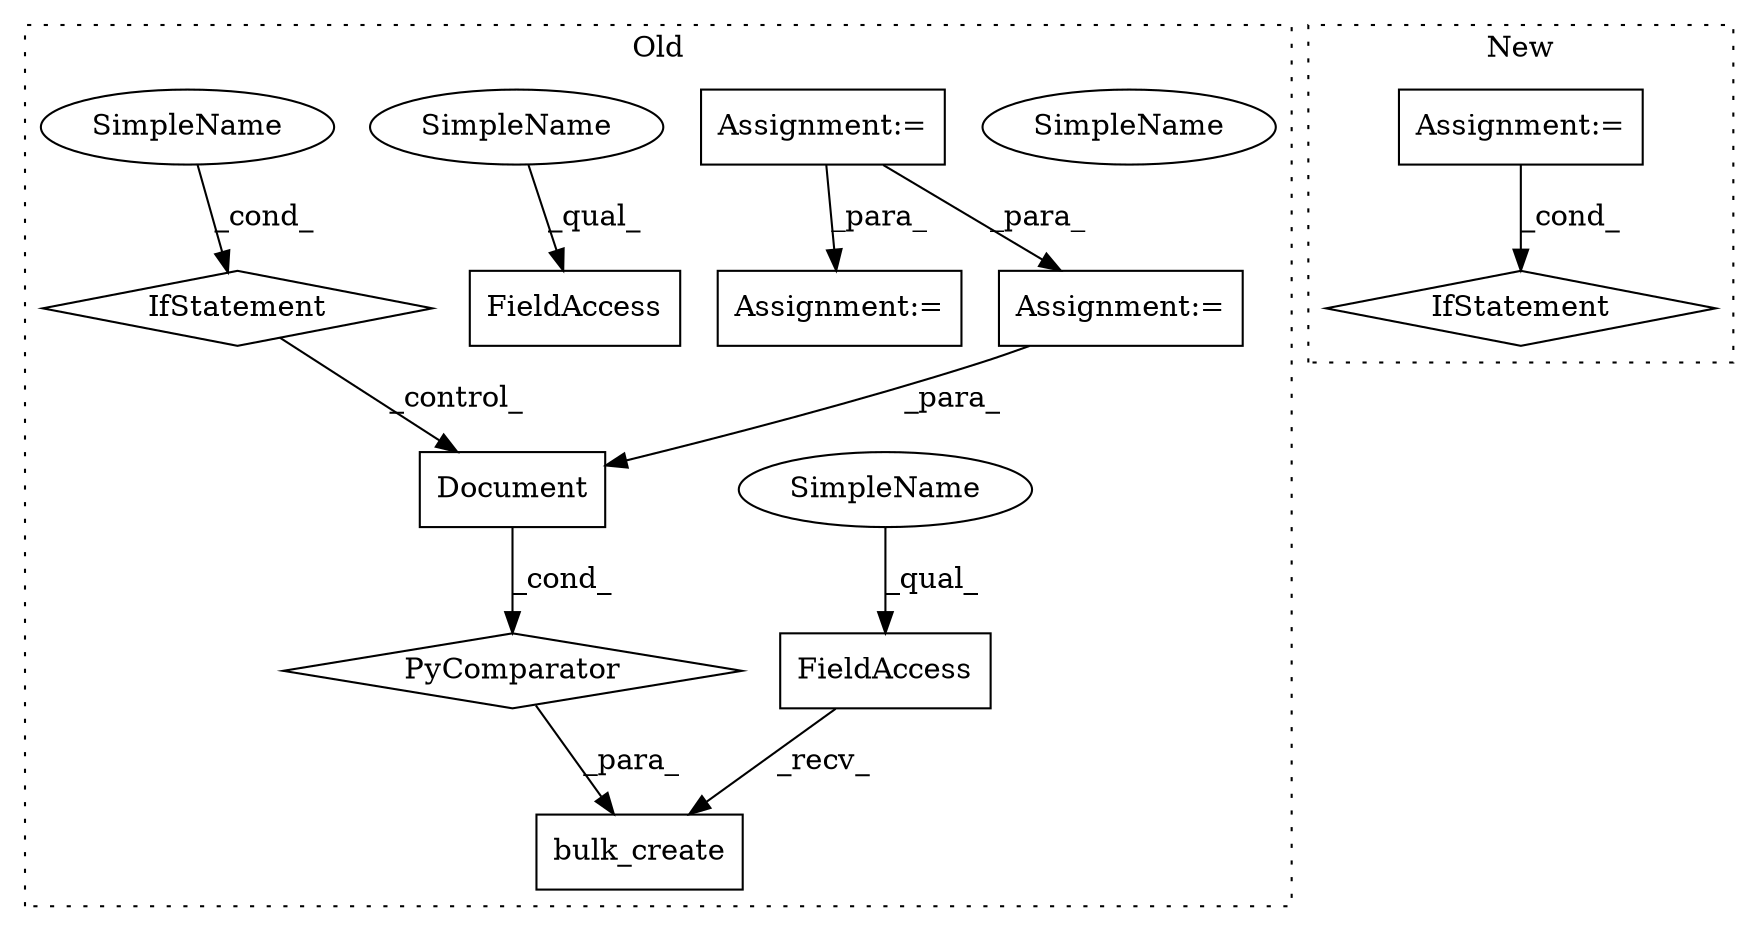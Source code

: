 digraph G {
subgraph cluster0 {
1 [label="bulk_create" a="32" s="2364,2539" l="29,-5" shape="box"];
3 [label="Document" a="32" s="2393,2422" l="9,1" shape="box"];
4 [label="FieldAccess" a="22" s="2347" l="16" shape="box"];
5 [label="IfStatement" a="25" s="2503" l="28" shape="diamond"];
6 [label="SimpleName" a="42" s="2526" l="5" shape="ellipse"];
7 [label="PyComparator" a="113" s="2503" l="28" shape="diamond"];
8 [label="FieldAccess" a="22" s="2604" l="16" shape="box"];
10 [label="Assignment:=" a="7" s="2224" l="1" shape="box"];
11 [label="Assignment:=" a="7" s="2570" l="1" shape="box"];
12 [label="Assignment:=" a="7" s="2503" l="28" shape="box"];
13 [label="SimpleName" a="42" s="2604" l="8" shape="ellipse"];
14 [label="SimpleName" a="42" s="2347" l="8" shape="ellipse"];
15 [label="SimpleName" a="42" s="2526" l="5" shape="ellipse"];
label = "Old";
style="dotted";
}
subgraph cluster1 {
2 [label="IfStatement" a="25" s="5278,5288" l="4,2" shape="diamond"];
9 [label="Assignment:=" a="7" s="5014" l="1" shape="box"];
label = "New";
style="dotted";
}
3 -> 7 [label="_cond_"];
4 -> 1 [label="_recv_"];
5 -> 3 [label="_control_"];
7 -> 1 [label="_para_"];
9 -> 2 [label="_cond_"];
10 -> 12 [label="_para_"];
10 -> 11 [label="_para_"];
12 -> 3 [label="_para_"];
13 -> 8 [label="_qual_"];
14 -> 4 [label="_qual_"];
15 -> 5 [label="_cond_"];
}